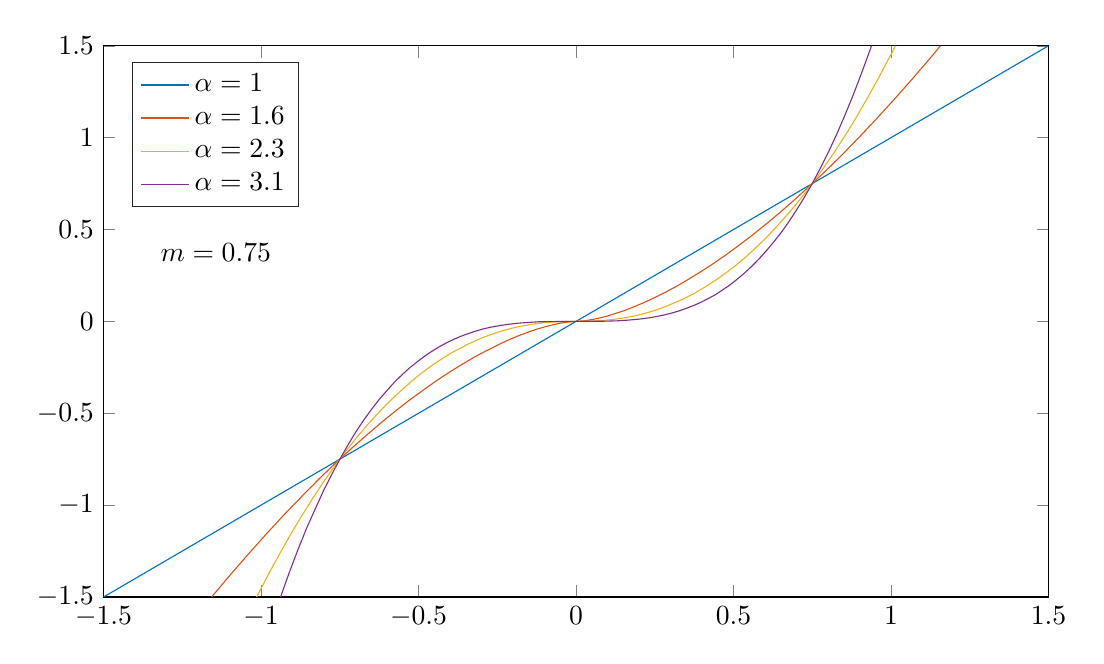 % This file was created by matlab2tikz.
%
%The latest updates can be retrieved from
%  http://www.mathworks.com/matlabcentral/fileexchange/22022-matlab2tikz-matlab2tikz
%where you can also make suggestions and rate matlab2tikz.
%
\definecolor{mycolor1}{rgb}{0.0,0.447,0.741}%
\definecolor{mycolor2}{rgb}{0.85,0.325,0.098}%
\definecolor{mycolor3}{rgb}{0.929,0.694,0.125}%
\definecolor{mycolor4}{rgb}{0.494,0.184,0.556}%
%
\begin{tikzpicture}

\begin{axis}[%
width=12cm,
height=7cm,
at={(0.758in,0.481in)},
scale only axis,
xmin=-1.5,
xmax=1.5,
%
xtick = {-1.5, -1,-0.5, 0, 0.5, 1, 1.5},
ymin=-1.5,
ymax=1.5,
axis background/.style={fill=white},
legend style={at={(0.03,0.97)}, anchor=north west, legend cell align=left, align=left, draw=white!15!black}
]
\addplot [color=mycolor1]
  table[row sep=crcr]{%
-1.5	-1.5\\
1.5	1.5\\
};
\addlegendentry{$\alpha = 1$}

\addplot [color=mycolor2]
  table[row sep=crcr]{%
-1.157	-1.5\\
-1.096	-1.376\\
-1.037	-1.26\\
-0.979	-1.149\\
-0.923	-1.045\\
-0.868	-0.948\\
-0.815	-0.856\\
-0.763	-0.77\\
-0.712	-0.69\\
-0.663	-0.616\\
-0.615	-0.546\\
-0.569	-0.482\\
-0.524	-0.422\\
-0.48	-0.368\\
-0.438	-0.317\\
-0.398	-0.272\\
-0.358	-0.23\\
-0.32	-0.192\\
-0.284	-0.159\\
-0.249	-0.129\\
-0.216	-0.102\\
-0.184	-0.079\\
-0.153	-0.059\\
-0.124	-0.042\\
-0.097	-0.029\\
-0.072	-0.018\\
-0.048	-0.009\\
-0.027	-0.004\\
-0.009	-0.001\\
0.03	0.004\\
0.051	0.01\\
0.074	0.018\\
0.099	0.029\\
0.125	0.043\\
0.154	0.059\\
0.183	0.079\\
0.214	0.101\\
0.247	0.127\\
0.281	0.156\\
0.316	0.188\\
0.353	0.225\\
0.391	0.265\\
0.431	0.309\\
0.472	0.357\\
0.514	0.41\\
0.558	0.467\\
0.603	0.529\\
0.649	0.595\\
0.697	0.667\\
0.746	0.744\\
0.797	0.826\\
0.849	0.914\\
0.902	1.008\\
0.957	1.108\\
1.013	1.214\\
1.071	1.326\\
1.13	1.444\\
1.157	1.5\\
};
\addlegendentry{$\alpha = 1.6$}

\addplot [color=mycolor3]
  table[row sep=crcr]{%
-1.014	-1.5\\
-0.976	-1.375\\
-0.939	-1.259\\
-0.903	-1.15\\
-0.867	-1.048\\
-0.832	-0.953\\
-0.798	-0.865\\
-0.764	-0.782\\
-0.731	-0.706\\
-0.698	-0.636\\
-0.666	-0.57\\
-0.634	-0.51\\
-0.603	-0.454\\
-0.572	-0.403\\
-0.542	-0.356\\
-0.513	-0.313\\
-0.484	-0.273\\
-0.455	-0.237\\
-0.427	-0.205\\
-0.399	-0.175\\
-0.371	-0.149\\
-0.344	-0.125\\
-0.317	-0.103\\
-0.29	-0.084\\
-0.263	-0.067\\
-0.237	-0.053\\
-0.21	-0.04\\
-0.183	-0.029\\
-0.156	-0.02\\
-0.129	-0.013\\
-0.1	-0.007\\
-0.071	-0.003\\
-0.041	-0.001\\
-0.006	-1.178e-05\\
0.043	0.001\\
0.074	0.004\\
0.104	0.008\\
0.132	0.014\\
0.159	0.021\\
0.186	0.03\\
0.213	0.041\\
0.239	0.054\\
0.266	0.069\\
0.292	0.086\\
0.318	0.105\\
0.345	0.126\\
0.372	0.149\\
0.399	0.176\\
0.426	0.205\\
0.454	0.237\\
0.482	0.272\\
0.511	0.31\\
0.54	0.352\\
0.569	0.398\\
0.599	0.447\\
0.629	0.501\\
0.66	0.56\\
0.692	0.623\\
0.724	0.691\\
0.756	0.764\\
0.789	0.843\\
0.823	0.928\\
0.857	1.019\\
0.892	1.117\\
0.927	1.221\\
0.963	1.333\\
1.0	1.452\\
1.014	1.5\\
};
\addlegendentry{$\alpha = 2.3$}

\addplot [color=mycolor4]
  table[row sep=crcr]{%
-0.938	-1.5\\
-0.91	-1.365\\
-0.882	-1.239\\
-0.855	-1.124\\
-0.827	-1.017\\
-0.801	-0.919\\
-0.774	-0.828\\
-0.748	-0.745\\
-0.723	-0.669\\
-0.698	-0.599\\
-0.673	-0.535\\
-0.648	-0.476\\
-0.624	-0.423\\
-0.599	-0.374\\
-0.576	-0.33\\
-0.552	-0.29\\
-0.529	-0.254\\
-0.505	-0.221\\
-0.482	-0.191\\
-0.459	-0.164\\
-0.436	-0.14\\
-0.413	-0.118\\
-0.39	-0.099\\
-0.367	-0.082\\
-0.343	-0.067\\
-0.319	-0.053\\
-0.295	-0.041\\
-0.269	-0.031\\
-0.243	-0.023\\
-0.215	-0.016\\
-0.186	-0.01\\
-0.154	-0.006\\
-0.118	-0.002\\
-0.076	-0.001\\
-0.018	-6.962e-06\\
0.088	0.001\\
0.13	0.003\\
0.166	0.007\\
0.198	0.012\\
0.227	0.018\\
0.254	0.026\\
0.28	0.035\\
0.305	0.046\\
0.329	0.058\\
0.353	0.073\\
0.376	0.088\\
0.399	0.106\\
0.422	0.126\\
0.445	0.148\\
0.467	0.173\\
0.49	0.2\\
0.512	0.23\\
0.535	0.263\\
0.558	0.3\\
0.581	0.34\\
0.604	0.384\\
0.628	0.433\\
0.652	0.485\\
0.676	0.543\\
0.7	0.606\\
0.725	0.675\\
0.75	0.75\\
0.775	0.831\\
0.801	0.92\\
0.827	1.016\\
0.853	1.119\\
0.88	1.232\\
0.907	1.353\\
0.935	1.484\\
0.938	1.5\\
};
\addlegendentry{$\alpha = 3.1$}

\end{axis}

\node at (3.35,5.6) {$m = 0.75$};

\end{tikzpicture}%
